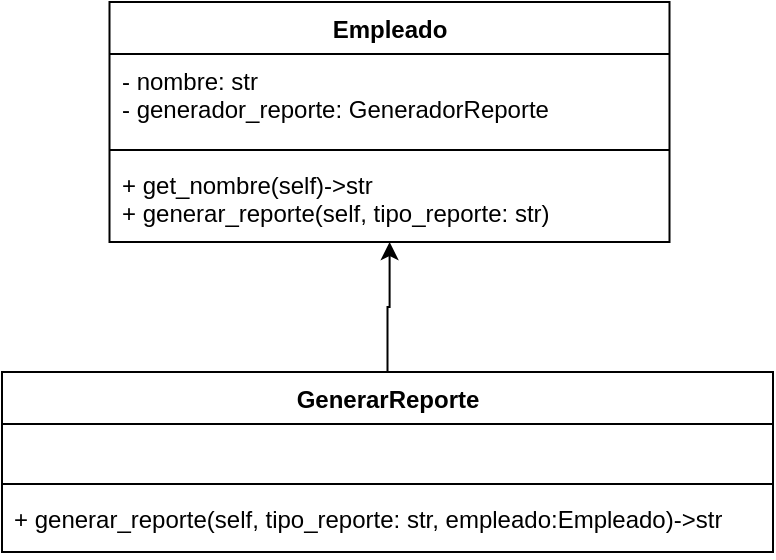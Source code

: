 <mxfile version="22.1.22" type="embed">
  <diagram id="EriJrfrA8CLOk_Ppdm93" name="Page-2">
    <mxGraphModel dx="1147" dy="669" grid="1" gridSize="10" guides="1" tooltips="1" connect="1" arrows="1" fold="1" page="1" pageScale="1" pageWidth="850" pageHeight="1100" math="0" shadow="0">
      <root>
        <mxCell id="0" />
        <mxCell id="1" parent="0" />
        <mxCell id="26-VJDyTRyPzL_NNcpbn-2" value="Empleado" style="swimlane;fontStyle=1;align=center;verticalAlign=top;childLayout=stackLayout;horizontal=1;startSize=26;horizontalStack=0;resizeParent=1;resizeParentMax=0;resizeLast=0;collapsible=1;marginBottom=0;whiteSpace=wrap;html=1;" parent="1" vertex="1">
          <mxGeometry x="333.75" y="465" width="280" height="120" as="geometry" />
        </mxCell>
        <mxCell id="26-VJDyTRyPzL_NNcpbn-3" value="- nombre: str&lt;div&gt;- generador_reporte: GeneradorReporte&lt;/div&gt;" style="text;strokeColor=none;fillColor=none;align=left;verticalAlign=top;spacingLeft=4;spacingRight=4;overflow=hidden;rotatable=0;points=[[0,0.5],[1,0.5]];portConstraint=eastwest;whiteSpace=wrap;html=1;" parent="26-VJDyTRyPzL_NNcpbn-2" vertex="1">
          <mxGeometry y="26" width="280" height="44" as="geometry" />
        </mxCell>
        <mxCell id="26-VJDyTRyPzL_NNcpbn-4" value="" style="line;strokeWidth=1;fillColor=none;align=left;verticalAlign=middle;spacingTop=-1;spacingLeft=3;spacingRight=3;rotatable=0;labelPosition=right;points=[];portConstraint=eastwest;strokeColor=inherit;" parent="26-VJDyTRyPzL_NNcpbn-2" vertex="1">
          <mxGeometry y="70" width="280" height="8" as="geometry" />
        </mxCell>
        <mxCell id="26-VJDyTRyPzL_NNcpbn-5" value="+ get_nombre(self)-&amp;gt;str&lt;br&gt;+ generar_reporte(self, tipo_reporte: str)" style="text;strokeColor=none;fillColor=none;align=left;verticalAlign=top;spacingLeft=4;spacingRight=4;overflow=hidden;rotatable=0;points=[[0,0.5],[1,0.5]];portConstraint=eastwest;whiteSpace=wrap;html=1;" parent="26-VJDyTRyPzL_NNcpbn-2" vertex="1">
          <mxGeometry y="78" width="280" height="42" as="geometry" />
        </mxCell>
        <mxCell id="2" style="edgeStyle=orthogonalEdgeStyle;rounded=0;orthogonalLoop=1;jettySize=auto;html=1;" edge="1" parent="1" source="26-VJDyTRyPzL_NNcpbn-6" target="26-VJDyTRyPzL_NNcpbn-2">
          <mxGeometry relative="1" as="geometry" />
        </mxCell>
        <mxCell id="26-VJDyTRyPzL_NNcpbn-6" value="GenerarReporte" style="swimlane;fontStyle=1;align=center;verticalAlign=top;childLayout=stackLayout;horizontal=1;startSize=26;horizontalStack=0;resizeParent=1;resizeParentMax=0;resizeLast=0;collapsible=1;marginBottom=0;whiteSpace=wrap;html=1;" parent="1" vertex="1">
          <mxGeometry x="280" y="650" width="385.5" height="90" as="geometry" />
        </mxCell>
        <mxCell id="26-VJDyTRyPzL_NNcpbn-7" value="&amp;nbsp;" style="text;strokeColor=none;fillColor=none;align=left;verticalAlign=top;spacingLeft=4;spacingRight=4;overflow=hidden;rotatable=0;points=[[0,0.5],[1,0.5]];portConstraint=eastwest;whiteSpace=wrap;html=1;" parent="26-VJDyTRyPzL_NNcpbn-6" vertex="1">
          <mxGeometry y="26" width="385.5" height="26" as="geometry" />
        </mxCell>
        <mxCell id="26-VJDyTRyPzL_NNcpbn-8" value="" style="line;strokeWidth=1;fillColor=none;align=left;verticalAlign=middle;spacingTop=-1;spacingLeft=3;spacingRight=3;rotatable=0;labelPosition=right;points=[];portConstraint=eastwest;strokeColor=inherit;" parent="26-VJDyTRyPzL_NNcpbn-6" vertex="1">
          <mxGeometry y="52" width="385.5" height="8" as="geometry" />
        </mxCell>
        <mxCell id="26-VJDyTRyPzL_NNcpbn-9" value="+ generar_reporte(self, tipo_reporte: str, empleado:Empleado)-&amp;gt;str" style="text;strokeColor=none;fillColor=none;align=left;verticalAlign=top;spacingLeft=4;spacingRight=4;overflow=hidden;rotatable=0;points=[[0,0.5],[1,0.5]];portConstraint=eastwest;whiteSpace=wrap;html=1;" parent="26-VJDyTRyPzL_NNcpbn-6" vertex="1">
          <mxGeometry y="60" width="385.5" height="30" as="geometry" />
        </mxCell>
      </root>
    </mxGraphModel>
  </diagram>
</mxfile>
